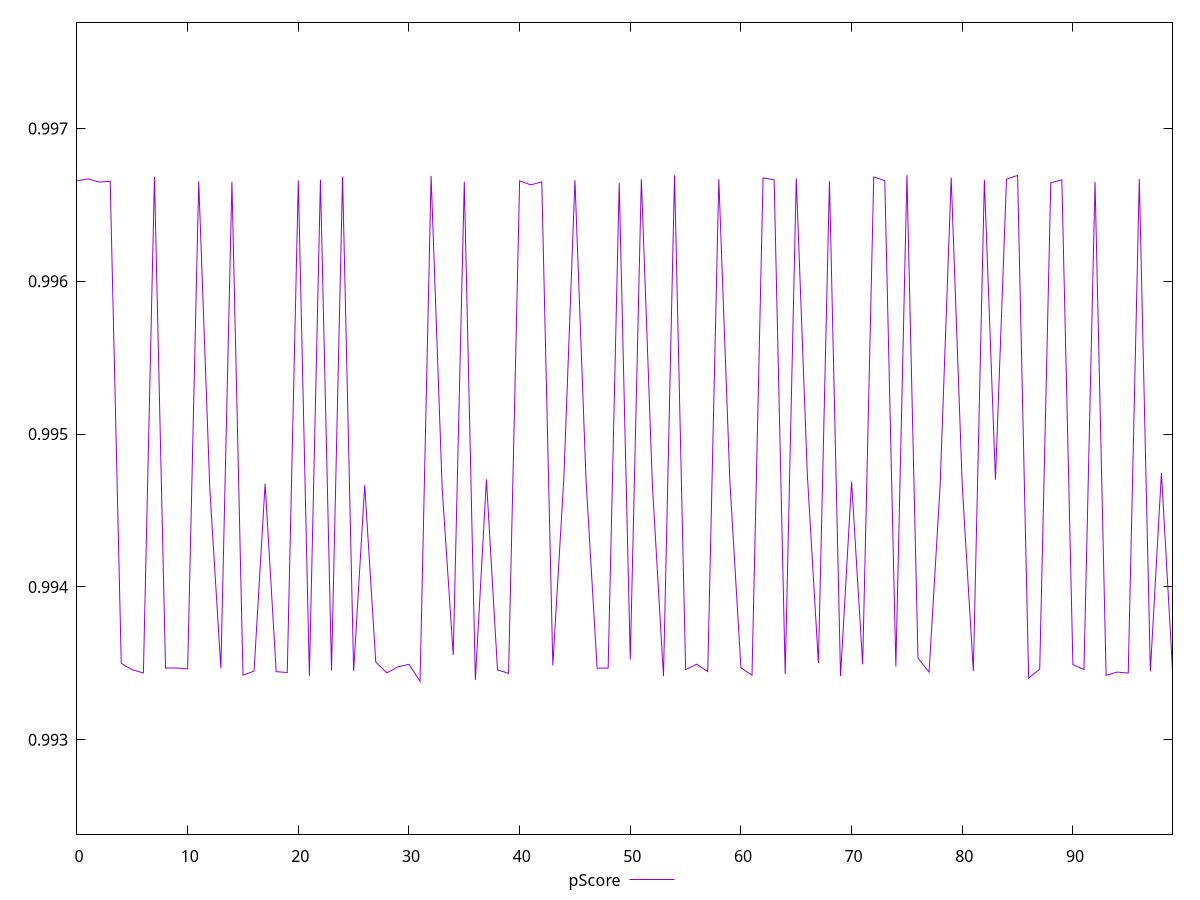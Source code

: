 reset

$pScore <<EOF
0 0.9966575960881234
1 0.9966707031736972
2 0.9966492563472706
3 0.9966545543799677
4 0.9934999261492544
5 0.9934572554553331
6 0.9934370552161329
7 0.9966828774892382
8 0.993468719027585
9 0.993469634140555
10 0.9934638596429461
11 0.9966542966621936
12 0.994645333851389
13 0.9934667967351338
14 0.9966511227320809
15 0.9934224190100629
16 0.9934489850973636
17 0.9946758620753855
18 0.9934452993374632
19 0.9934398245228415
20 0.9966594612481003
21 0.9934179872155042
22 0.9966650737814382
23 0.993452823504134
24 0.9966853400714779
25 0.9934489404248861
26 0.9946655336113257
27 0.9935080668814047
28 0.9934372297470029
29 0.9934767256168087
30 0.9934934722179931
31 0.9933819951670377
32 0.9966901204895253
33 0.9946450011098827
34 0.9935543260875191
35 0.9966517219387518
36 0.9933914538064441
37 0.9947044667701097
38 0.9934569123891518
39 0.9934345544188492
40 0.9966581717289116
41 0.9966311189196471
42 0.9966511314010891
43 0.9934861178355444
44 0.9947176311989636
45 0.996662361339711
46 0.9946996566488349
47 0.9934685074986979
48 0.9934684707865833
49 0.9966430556405923
50 0.9935247690979225
51 0.9966683892036908
52 0.9946634422631411
53 0.9934157678958213
54 0.996694735955037
55 0.9934583020792482
56 0.9934946429041321
57 0.9934458242112021
58 0.9966684831236177
59 0.9946901267675742
60 0.9934701672594406
61 0.9934223434656869
62 0.9966769657267688
63 0.9966639565798918
64 0.993429248867508
65 0.996673227344125
66 0.9947353942329357
67 0.9935021856178052
68 0.9966554010650348
69 0.9934164579187525
70 0.9946886253889637
71 0.9934935306250505
72 0.9966835403336943
73 0.9966586456044764
74 0.9934794691964124
75 0.9966953187287005
76 0.9935349554030932
77 0.9934421152893795
78 0.9946618142454944
79 0.996678784222717
80 0.9946628086818362
81 0.9934481949761228
82 0.9966633514051817
83 0.9947016142453036
84 0.9966684453399712
85 0.9966931342830077
86 0.993403593182947
87 0.9934615960772462
88 0.9966449896476518
89 0.996663831228846
90 0.9934914015807985
91 0.9934593249618198
92 0.996649878559775
93 0.9934216257637596
94 0.993442576355531
95 0.9934363684625531
96 0.9966693434266534
97 0.9934469798809608
98 0.9947455258681357
99 0.9934566121958883
EOF

set key outside below
set xrange [0:99]
set yrange [0.9923819951670377:0.9976953187287005]
set trange [0.9923819951670377:0.9976953187287005]
set terminal svg size 640, 500 enhanced background rgb 'white'
set output "report_00008_2021-01-22T20:58:29.167/interactive/samples/pages+cached+noexternal+noimg/pScore/values.svg"

plot $pScore title "pScore" with line

reset
